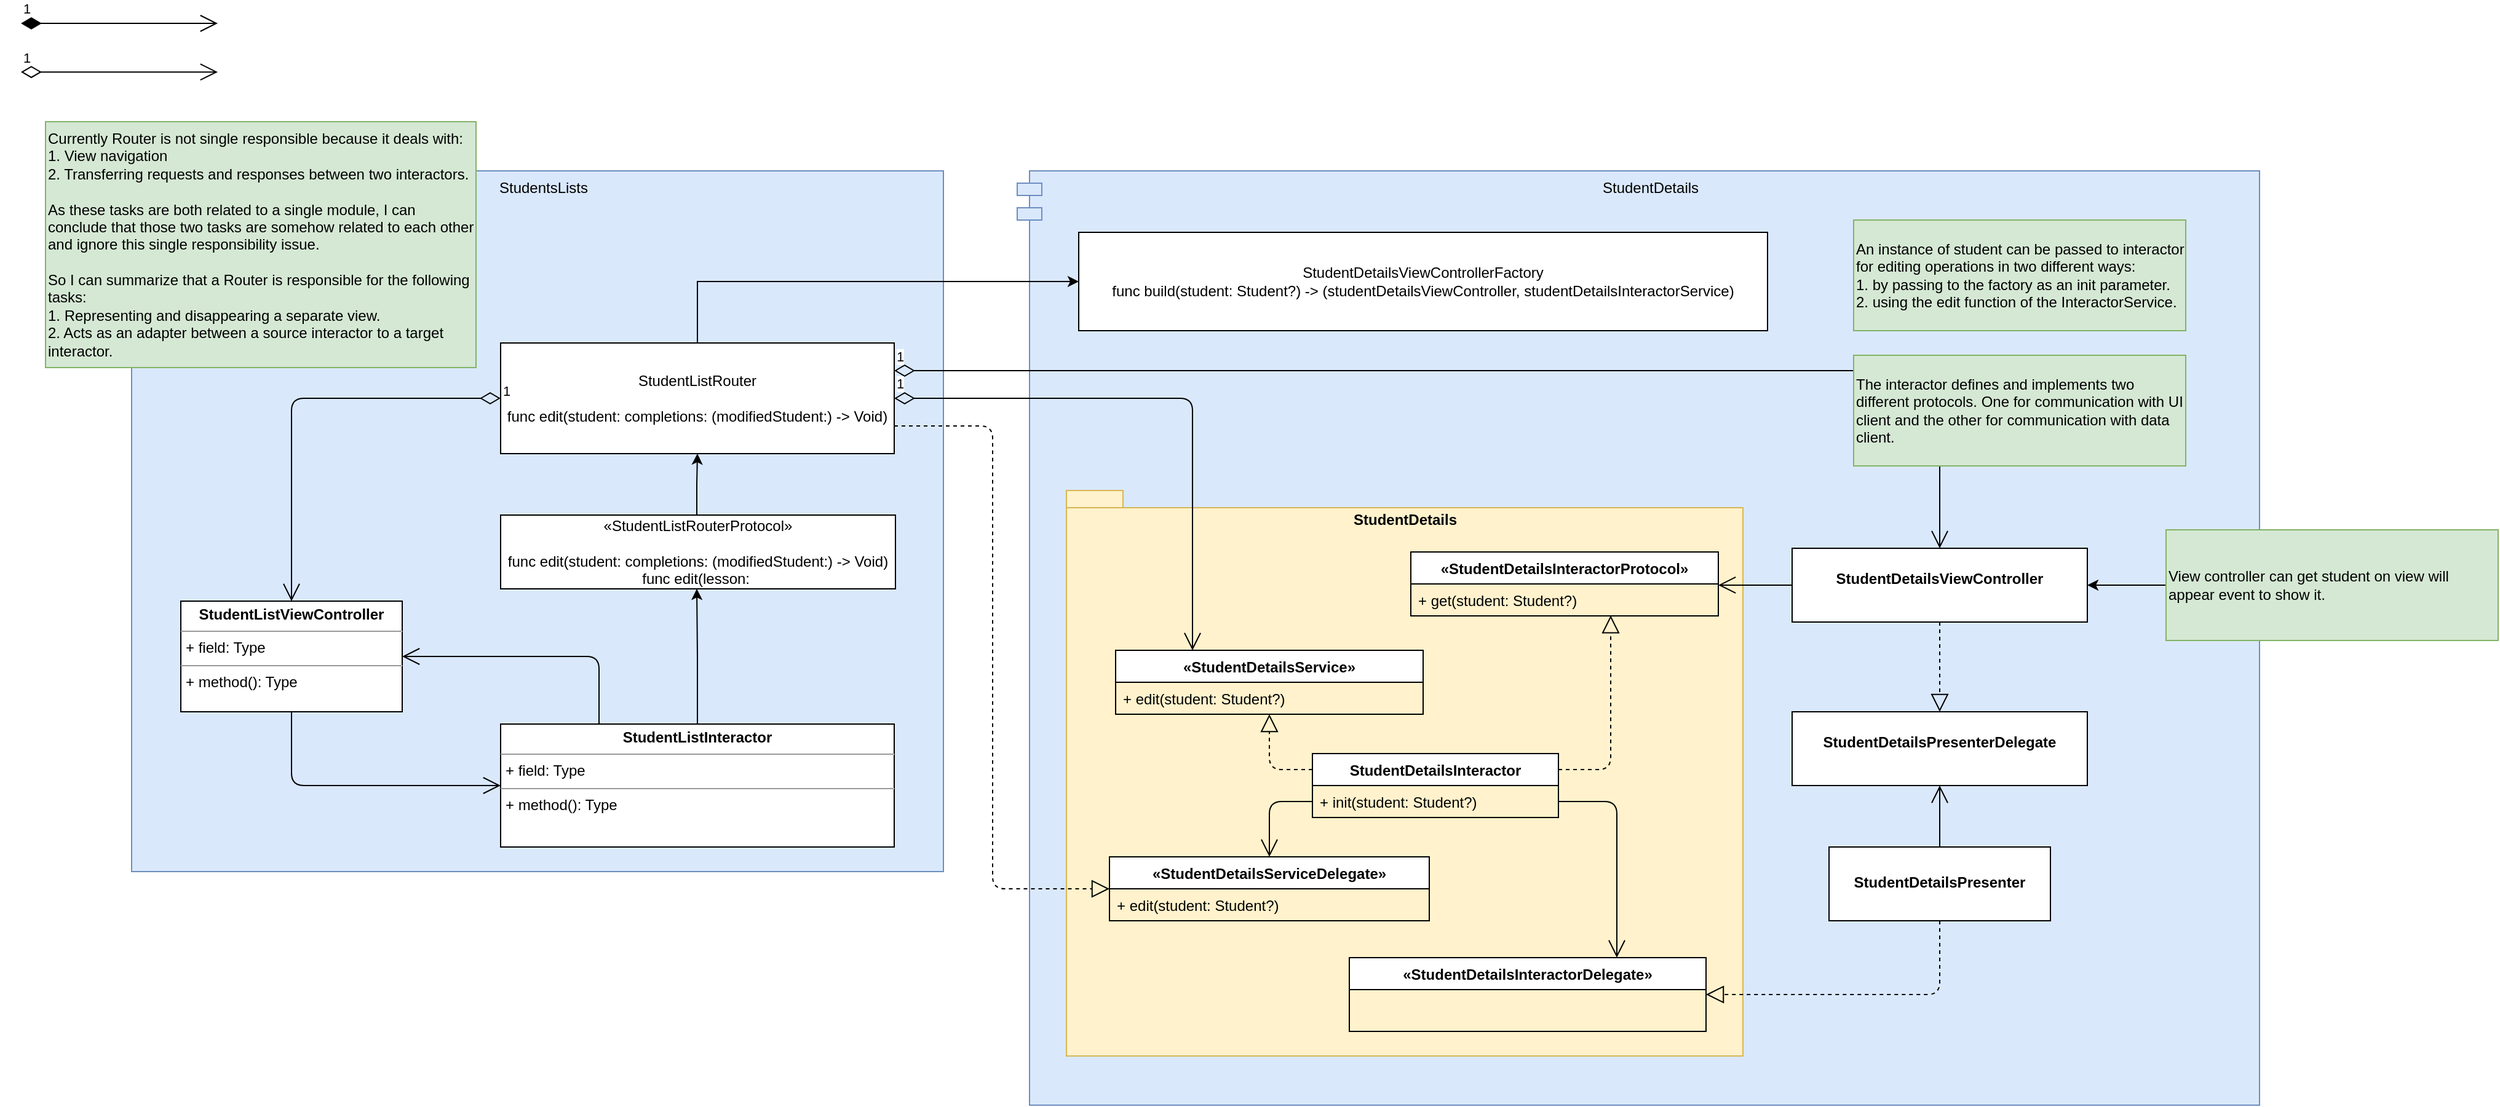<mxfile version="14.5.1" type="device"><diagram id="0GAtirjlXdA7wDwq5wBD" name="Page-1"><mxGraphModel dx="1186" dy="672" grid="1" gridSize="10" guides="1" tooltips="1" connect="1" arrows="1" fold="1" page="1" pageScale="1" pageWidth="1654" pageHeight="1169" math="0" shadow="0"><root><mxCell id="0"/><mxCell id="1" parent="0"/><mxCell id="vvAdxp7hawPMaIuDPKN2-91" value="StudentsLists" style="shape=module;align=left;spacingLeft=20;align=center;verticalAlign=top;fillColor=#dae8fc;strokeColor=#6c8ebf;" parent="1" vertex="1"><mxGeometry x="110" y="160" width="670" height="570" as="geometry"/></mxCell><mxCell id="vvAdxp7hawPMaIuDPKN2-80" value="StudentDetails" style="shape=module;align=left;spacingLeft=20;align=center;verticalAlign=top;fillColor=#dae8fc;strokeColor=#6c8ebf;" parent="1" vertex="1"><mxGeometry x="840" y="160" width="1010" height="760" as="geometry"/></mxCell><mxCell id="vvAdxp7hawPMaIuDPKN2-32" value="StudentDetails" style="shape=folder;fontStyle=1;spacingTop=10;tabWidth=40;tabHeight=14;tabPosition=left;html=1;verticalAlign=top;fillColor=#fff2cc;strokeColor=#d6b656;" parent="1" vertex="1"><mxGeometry x="880" y="420" width="550" height="460" as="geometry"/></mxCell><mxCell id="vvAdxp7hawPMaIuDPKN2-13" style="edgeStyle=elbowEdgeStyle;rounded=0;orthogonalLoop=1;jettySize=auto;elbow=vertical;html=1;entryX=0.5;entryY=1;entryDx=0;entryDy=0;exitX=0.5;exitY=0;exitDx=0;exitDy=0;" parent="1" source="vvAdxp7hawPMaIuDPKN2-46" edge="1"><mxGeometry relative="1" as="geometry"><mxPoint x="660" y="620" as="sourcePoint"/><mxPoint x="579.5" y="500" as="targetPoint"/></mxGeometry></mxCell><mxCell id="vvAdxp7hawPMaIuDPKN2-17" style="edgeStyle=elbowEdgeStyle;rounded=0;orthogonalLoop=1;jettySize=auto;elbow=vertical;html=1;entryX=0.5;entryY=1;entryDx=0;entryDy=0;" parent="1" target="vvAdxp7hawPMaIuDPKN2-16" edge="1"><mxGeometry relative="1" as="geometry"><mxPoint x="579.5" y="440" as="sourcePoint"/></mxGeometry></mxCell><mxCell id="vvAdxp7hawPMaIuDPKN2-12" value="«StudentListRouterProtocol»&lt;br&gt;&lt;br&gt;func edit(student: completions: (modifiedStudent:) -&amp;gt; Void)&lt;br&gt;func edit(lesson:&amp;nbsp;" style="rounded=0;whiteSpace=wrap;html=1;" parent="1" vertex="1"><mxGeometry x="420" y="440" width="321" height="60" as="geometry"/></mxCell><mxCell id="vvAdxp7hawPMaIuDPKN2-15" value="1" style="endArrow=open;html=1;endSize=12;startArrow=diamondThin;startSize=14;startFill=1;edgeStyle=orthogonalEdgeStyle;align=left;verticalAlign=bottom;" parent="1" edge="1"><mxGeometry x="-1" y="3" relative="1" as="geometry"><mxPoint x="30" y="40" as="sourcePoint"/><mxPoint x="190" y="40" as="targetPoint"/></mxGeometry></mxCell><mxCell id="vvAdxp7hawPMaIuDPKN2-19" value="" style="edgeStyle=orthogonalEdgeStyle;rounded=0;orthogonalLoop=1;jettySize=auto;elbow=vertical;html=1;entryX=0;entryY=0.5;entryDx=0;entryDy=0;exitX=0.5;exitY=0;exitDx=0;exitDy=0;" parent="1" source="vvAdxp7hawPMaIuDPKN2-16" target="vvAdxp7hawPMaIuDPKN2-18" edge="1"><mxGeometry relative="1" as="geometry"/></mxCell><mxCell id="vvAdxp7hawPMaIuDPKN2-16" value="StudentListRouter&lt;br&gt;&lt;br&gt;func edit(student: completions: (modifiedStudent:) -&amp;gt; Void)" style="rounded=0;whiteSpace=wrap;html=1;" parent="1" vertex="1"><mxGeometry x="420" y="300" width="320" height="90" as="geometry"/></mxCell><mxCell id="vvAdxp7hawPMaIuDPKN2-18" value="StudentDetailsViewControllerFactory&lt;br&gt;func build(student: Student?) -&amp;gt; (studentDetailsViewController, studentDetailsInteractorService)" style="rounded=0;whiteSpace=wrap;html=1;" parent="1" vertex="1"><mxGeometry x="890" y="210" width="560" height="80" as="geometry"/></mxCell><mxCell id="vvAdxp7hawPMaIuDPKN2-20" value="1" style="endArrow=open;html=1;endSize=12;startArrow=diamondThin;startSize=14;startFill=0;edgeStyle=orthogonalEdgeStyle;align=left;verticalAlign=bottom;" parent="1" edge="1"><mxGeometry x="-1" y="3" relative="1" as="geometry"><mxPoint x="30" y="79.58" as="sourcePoint"/><mxPoint x="190" y="79.58" as="targetPoint"/></mxGeometry></mxCell><mxCell id="vvAdxp7hawPMaIuDPKN2-21" value="1" style="endArrow=open;html=1;endSize=12;startArrow=diamondThin;startSize=14;startFill=0;edgeStyle=orthogonalEdgeStyle;align=left;verticalAlign=bottom;entryX=0.5;entryY=0;entryDx=0;entryDy=0;exitX=0;exitY=0.5;exitDx=0;exitDy=0;" parent="1" source="vvAdxp7hawPMaIuDPKN2-16" target="vvAdxp7hawPMaIuDPKN2-43" edge="1"><mxGeometry x="-1" y="3" relative="1" as="geometry"><mxPoint x="190" y="290.0" as="sourcePoint"/><mxPoint x="350" y="290.0" as="targetPoint"/></mxGeometry></mxCell><mxCell id="vvAdxp7hawPMaIuDPKN2-22" value="1" style="endArrow=open;html=1;endSize=12;startArrow=diamondThin;startSize=14;startFill=0;edgeStyle=orthogonalEdgeStyle;align=left;verticalAlign=bottom;entryX=0.5;entryY=0;entryDx=0;entryDy=0;exitX=1;exitY=0.25;exitDx=0;exitDy=0;" parent="1" source="vvAdxp7hawPMaIuDPKN2-16" target="vvAdxp7hawPMaIuDPKN2-24" edge="1"><mxGeometry x="-1" y="3" relative="1" as="geometry"><mxPoint x="640" y="350" as="sourcePoint"/><mxPoint x="880" y="480" as="targetPoint"/></mxGeometry></mxCell><mxCell id="vvAdxp7hawPMaIuDPKN2-23" value="1" style="endArrow=open;html=1;endSize=12;startArrow=diamondThin;startSize=14;startFill=0;edgeStyle=orthogonalEdgeStyle;align=left;verticalAlign=bottom;exitX=1;exitY=0.5;exitDx=0;exitDy=0;entryX=0.25;entryY=0;entryDx=0;entryDy=0;" parent="1" source="vvAdxp7hawPMaIuDPKN2-16" target="vvAdxp7hawPMaIuDPKN2-82" edge="1"><mxGeometry x="-1" y="3" relative="1" as="geometry"><mxPoint x="650" y="360" as="sourcePoint"/><mxPoint x="727.5" y="620" as="targetPoint"/></mxGeometry></mxCell><mxCell id="707fOp1wSf-JvDC_22G3-2" value="" style="edgeStyle=orthogonalEdgeStyle;rounded=0;orthogonalLoop=1;jettySize=auto;html=1;endArrow=none;endFill=0;startArrow=classic;startFill=1;" parent="1" source="vvAdxp7hawPMaIuDPKN2-24" target="707fOp1wSf-JvDC_22G3-1" edge="1"><mxGeometry relative="1" as="geometry"/></mxCell><mxCell id="vvAdxp7hawPMaIuDPKN2-24" value="&lt;p style=&quot;margin: 0px ; margin-top: 4px ; text-align: center&quot;&gt;&lt;br&gt;&lt;b&gt;StudentDetailsViewController&lt;/b&gt;&lt;/p&gt;" style="verticalAlign=top;align=left;overflow=fill;fontSize=12;fontFamily=Helvetica;html=1;" parent="1" vertex="1"><mxGeometry x="1470" y="467" width="240" height="60" as="geometry"/></mxCell><mxCell id="vvAdxp7hawPMaIuDPKN2-28" value="" style="endArrow=open;endFill=1;endSize=12;html=1;elbow=vertical;exitX=0;exitY=0.5;exitDx=0;exitDy=0;entryX=1;entryY=0.038;entryDx=0;entryDy=0;entryPerimeter=0;" parent="1" source="vvAdxp7hawPMaIuDPKN2-24" target="vvAdxp7hawPMaIuDPKN2-70" edge="1"><mxGeometry width="160" relative="1" as="geometry"><mxPoint x="1350" y="400" as="sourcePoint"/><mxPoint x="1280" y="495" as="targetPoint"/></mxGeometry></mxCell><mxCell id="vvAdxp7hawPMaIuDPKN2-29" value="" style="endArrow=block;dashed=1;endFill=0;endSize=12;html=1;edgeStyle=orthogonalEdgeStyle;exitX=1;exitY=0.25;exitDx=0;exitDy=0;entryX=0.65;entryY=0.987;entryDx=0;entryDy=0;entryPerimeter=0;" parent="1" source="vvAdxp7hawPMaIuDPKN2-60" target="vvAdxp7hawPMaIuDPKN2-70" edge="1"><mxGeometry width="160" relative="1" as="geometry"><mxPoint x="1055" y="620" as="sourcePoint"/><mxPoint x="1055" y="580" as="targetPoint"/></mxGeometry></mxCell><mxCell id="vvAdxp7hawPMaIuDPKN2-31" value="" style="endArrow=open;endFill=1;endSize=12;html=1;edgeStyle=orthogonalEdgeStyle;exitX=1;exitY=0.5;exitDx=0;exitDy=0;entryX=0.75;entryY=0;entryDx=0;entryDy=0;" parent="1" source="vvAdxp7hawPMaIuDPKN2-63" target="vvAdxp7hawPMaIuDPKN2-72" edge="1"><mxGeometry width="160" relative="1" as="geometry"><mxPoint x="1055" y="700" as="sourcePoint"/><mxPoint x="1055" y="780" as="targetPoint"/></mxGeometry></mxCell><mxCell id="vvAdxp7hawPMaIuDPKN2-33" value="&lt;p style=&quot;margin: 0px ; margin-top: 4px ; text-align: center&quot;&gt;&lt;b&gt;&lt;br&gt;&lt;/b&gt;&lt;/p&gt;&lt;p style=&quot;margin: 0px ; margin-top: 4px ; text-align: center&quot;&gt;&lt;b&gt;StudentDetailsPresenter&lt;/b&gt;&lt;/p&gt;" style="verticalAlign=top;align=left;overflow=fill;fontSize=12;fontFamily=Helvetica;html=1;" parent="1" vertex="1"><mxGeometry x="1500" y="710" width="180" height="60" as="geometry"/></mxCell><mxCell id="vvAdxp7hawPMaIuDPKN2-34" value="" style="endArrow=block;dashed=1;endFill=0;endSize=12;html=1;entryX=1;entryY=0.5;entryDx=0;entryDy=0;edgeStyle=orthogonalEdgeStyle;exitX=0.5;exitY=1;exitDx=0;exitDy=0;" parent="1" source="vvAdxp7hawPMaIuDPKN2-33" target="vvAdxp7hawPMaIuDPKN2-72" edge="1"><mxGeometry width="160" relative="1" as="geometry"><mxPoint x="1350" y="690" as="sourcePoint"/><mxPoint x="1135" y="819" as="targetPoint"/></mxGeometry></mxCell><mxCell id="vvAdxp7hawPMaIuDPKN2-35" value="&lt;p style=&quot;margin: 0px ; margin-top: 4px ; text-align: center&quot;&gt;&lt;br&gt;&lt;b&gt;StudentDetailsPresenterDelegate&lt;/b&gt;&lt;/p&gt;" style="verticalAlign=top;align=left;overflow=fill;fontSize=12;fontFamily=Helvetica;html=1;" parent="1" vertex="1"><mxGeometry x="1470" y="600" width="240" height="60" as="geometry"/></mxCell><mxCell id="vvAdxp7hawPMaIuDPKN2-36" value="" style="endArrow=open;endFill=1;endSize=12;html=1;" parent="1" source="vvAdxp7hawPMaIuDPKN2-33" target="vvAdxp7hawPMaIuDPKN2-35" edge="1"><mxGeometry width="160" relative="1" as="geometry"><mxPoint x="1350" y="470" as="sourcePoint"/><mxPoint x="1350" y="470" as="targetPoint"/></mxGeometry></mxCell><mxCell id="vvAdxp7hawPMaIuDPKN2-37" value="" style="endArrow=block;dashed=1;endFill=0;endSize=12;html=1;entryX=0.5;entryY=0;entryDx=0;entryDy=0;edgeStyle=elbowEdgeStyle;elbow=vertical;exitX=0.5;exitY=1;exitDx=0;exitDy=0;" parent="1" source="vvAdxp7hawPMaIuDPKN2-24" target="vvAdxp7hawPMaIuDPKN2-35" edge="1"><mxGeometry width="160" relative="1" as="geometry"><mxPoint x="1470" y="515" as="sourcePoint"/><mxPoint x="1450" y="430" as="targetPoint"/></mxGeometry></mxCell><mxCell id="vvAdxp7hawPMaIuDPKN2-43" value="&lt;p style=&quot;margin: 0px ; margin-top: 4px ; text-align: center&quot;&gt;&lt;b&gt;StudentListViewController&lt;/b&gt;&lt;/p&gt;&lt;hr size=&quot;1&quot;&gt;&lt;p style=&quot;margin: 0px ; margin-left: 4px&quot;&gt;+ field: Type&lt;/p&gt;&lt;hr size=&quot;1&quot;&gt;&lt;p style=&quot;margin: 0px ; margin-left: 4px&quot;&gt;+ method(): Type&lt;/p&gt;" style="verticalAlign=top;align=left;overflow=fill;fontSize=12;fontFamily=Helvetica;html=1;" parent="1" vertex="1"><mxGeometry x="160" y="510" width="180" height="90" as="geometry"/></mxCell><mxCell id="vvAdxp7hawPMaIuDPKN2-46" value="&lt;p style=&quot;margin: 0px ; margin-top: 4px ; text-align: center&quot;&gt;&lt;b&gt;StudentListInteractor&lt;/b&gt;&lt;/p&gt;&lt;hr size=&quot;1&quot;&gt;&lt;p style=&quot;margin: 0px ; margin-left: 4px&quot;&gt;+ field: Type&lt;/p&gt;&lt;hr size=&quot;1&quot;&gt;&lt;p style=&quot;margin: 0px ; margin-left: 4px&quot;&gt;+ method(): Type&lt;/p&gt;" style="verticalAlign=top;align=left;overflow=fill;fontSize=12;fontFamily=Helvetica;html=1;" parent="1" vertex="1"><mxGeometry x="420" y="610" width="320" height="100" as="geometry"/></mxCell><mxCell id="vvAdxp7hawPMaIuDPKN2-50" value="" style="endArrow=open;endFill=1;endSize=12;html=1;entryX=0;entryY=0.5;entryDx=0;entryDy=0;edgeStyle=orthogonalEdgeStyle;exitX=0.5;exitY=1;exitDx=0;exitDy=0;" parent="1" source="vvAdxp7hawPMaIuDPKN2-43" target="vvAdxp7hawPMaIuDPKN2-46" edge="1"><mxGeometry width="160" relative="1" as="geometry"><mxPoint x="250" y="640" as="sourcePoint"/><mxPoint x="250" y="800" as="targetPoint"/></mxGeometry></mxCell><mxCell id="vvAdxp7hawPMaIuDPKN2-51" value="" style="endArrow=open;endFill=1;endSize=12;html=1;entryX=1;entryY=0.5;entryDx=0;entryDy=0;exitX=0.25;exitY=0;exitDx=0;exitDy=0;edgeStyle=orthogonalEdgeStyle;" parent="1" source="vvAdxp7hawPMaIuDPKN2-46" target="vvAdxp7hawPMaIuDPKN2-43" edge="1"><mxGeometry width="160" relative="1" as="geometry"><mxPoint x="260" y="665" as="sourcePoint"/><mxPoint x="260" y="665" as="targetPoint"/></mxGeometry></mxCell><mxCell id="vvAdxp7hawPMaIuDPKN2-60" value="StudentDetailsInteractor" style="swimlane;fontStyle=1;align=center;verticalAlign=top;childLayout=stackLayout;horizontal=1;startSize=26;horizontalStack=0;resizeParent=1;resizeParentMax=0;resizeLast=0;collapsible=1;marginBottom=0;" parent="1" vertex="1"><mxGeometry x="1080" y="634" width="200" height="52" as="geometry"/></mxCell><mxCell id="vvAdxp7hawPMaIuDPKN2-63" value="+ init(student: Student?)" style="text;strokeColor=none;fillColor=none;align=left;verticalAlign=top;spacingLeft=4;spacingRight=4;overflow=hidden;rotatable=0;points=[[0,0.5],[1,0.5]];portConstraint=eastwest;" parent="vvAdxp7hawPMaIuDPKN2-60" vertex="1"><mxGeometry y="26" width="200" height="26" as="geometry"/></mxCell><mxCell id="vvAdxp7hawPMaIuDPKN2-67" value="«StudentDetailsInteractorProtocol»" style="swimlane;fontStyle=1;align=center;verticalAlign=top;childLayout=stackLayout;horizontal=1;startSize=26;horizontalStack=0;resizeParent=1;resizeParentMax=0;resizeLast=0;collapsible=1;marginBottom=0;" parent="1" vertex="1"><mxGeometry x="1160" y="470" width="250" height="52" as="geometry"/></mxCell><mxCell id="vvAdxp7hawPMaIuDPKN2-70" value="+ get(student: Student?)" style="text;strokeColor=none;fillColor=none;align=left;verticalAlign=top;spacingLeft=4;spacingRight=4;overflow=hidden;rotatable=0;points=[[0,0.5],[1,0.5]];portConstraint=eastwest;" parent="vvAdxp7hawPMaIuDPKN2-67" vertex="1"><mxGeometry y="26" width="250" height="26" as="geometry"/></mxCell><mxCell id="vvAdxp7hawPMaIuDPKN2-72" value="«StudentDetailsInteractorDelegate»" style="swimlane;fontStyle=1;align=center;verticalAlign=top;childLayout=stackLayout;horizontal=1;startSize=26;horizontalStack=0;resizeParent=1;resizeParentMax=0;resizeLast=0;collapsible=1;marginBottom=0;" parent="1" vertex="1"><mxGeometry x="1110" y="800" width="290" height="60" as="geometry"/></mxCell><mxCell id="vvAdxp7hawPMaIuDPKN2-78" value="An instance of student can be passed to interactor for editing operations in two different ways:&lt;br&gt;1. by passing to the factory as an init parameter.&lt;br&gt;2. using the edit function of the InteractorService." style="text;html=1;strokeColor=#82b366;fillColor=#d5e8d4;align=left;verticalAlign=middle;whiteSpace=wrap;rounded=0;" parent="1" vertex="1"><mxGeometry x="1520" y="200" width="270" height="90" as="geometry"/></mxCell><mxCell id="vvAdxp7hawPMaIuDPKN2-82" value="«StudentDetailsService»" style="swimlane;fontStyle=1;align=center;verticalAlign=top;childLayout=stackLayout;horizontal=1;startSize=26;horizontalStack=0;resizeParent=1;resizeParentMax=0;resizeLast=0;collapsible=1;marginBottom=0;" parent="1" vertex="1"><mxGeometry x="920" y="550" width="250" height="52" as="geometry"/></mxCell><mxCell id="vvAdxp7hawPMaIuDPKN2-83" value="+ edit(student: Student?)" style="text;strokeColor=none;fillColor=none;align=left;verticalAlign=top;spacingLeft=4;spacingRight=4;overflow=hidden;rotatable=0;points=[[0,0.5],[1,0.5]];portConstraint=eastwest;" parent="vvAdxp7hawPMaIuDPKN2-82" vertex="1"><mxGeometry y="26" width="250" height="26" as="geometry"/></mxCell><mxCell id="vvAdxp7hawPMaIuDPKN2-86" value="The interactor defines and implements two different protocols. One for communication with UI client and the other for communication with data client." style="text;html=1;strokeColor=#82b366;fillColor=#d5e8d4;align=left;verticalAlign=middle;whiteSpace=wrap;rounded=0;" parent="1" vertex="1"><mxGeometry x="1520" y="310" width="270" height="90" as="geometry"/></mxCell><mxCell id="vvAdxp7hawPMaIuDPKN2-87" value="«StudentDetailsServiceDelegate»" style="swimlane;fontStyle=1;align=center;verticalAlign=top;childLayout=stackLayout;horizontal=1;startSize=26;horizontalStack=0;resizeParent=1;resizeParentMax=0;resizeLast=0;collapsible=1;marginBottom=0;" parent="1" vertex="1"><mxGeometry x="915" y="718" width="260" height="52" as="geometry"/></mxCell><mxCell id="vvAdxp7hawPMaIuDPKN2-88" value="+ edit(student: Student?)" style="text;strokeColor=none;fillColor=none;align=left;verticalAlign=top;spacingLeft=4;spacingRight=4;overflow=hidden;rotatable=0;points=[[0,0.5],[1,0.5]];portConstraint=eastwest;" parent="vvAdxp7hawPMaIuDPKN2-87" vertex="1"><mxGeometry y="26" width="260" height="26" as="geometry"/></mxCell><mxCell id="vvAdxp7hawPMaIuDPKN2-89" value="" style="endArrow=open;endFill=1;endSize=12;html=1;entryX=0.5;entryY=0;entryDx=0;entryDy=0;edgeStyle=orthogonalEdgeStyle;" parent="1" source="vvAdxp7hawPMaIuDPKN2-63" target="vvAdxp7hawPMaIuDPKN2-87" edge="1"><mxGeometry width="160" relative="1" as="geometry"><mxPoint x="1120" y="710" as="sourcePoint"/><mxPoint x="1280" y="710" as="targetPoint"/></mxGeometry></mxCell><mxCell id="vvAdxp7hawPMaIuDPKN2-85" value="" style="endArrow=block;dashed=1;endFill=0;endSize=12;html=1;edgeStyle=orthogonalEdgeStyle;exitX=0;exitY=0.25;exitDx=0;exitDy=0;" parent="1" source="vvAdxp7hawPMaIuDPKN2-60" target="vvAdxp7hawPMaIuDPKN2-82" edge="1"><mxGeometry width="160" relative="1" as="geometry"><mxPoint x="1125" y="644" as="sourcePoint"/><mxPoint x="1285" y="644" as="targetPoint"/></mxGeometry></mxCell><mxCell id="vvAdxp7hawPMaIuDPKN2-90" value="" style="endArrow=block;dashed=1;endFill=0;endSize=12;html=1;exitX=1;exitY=0.75;exitDx=0;exitDy=0;entryX=0;entryY=0.5;entryDx=0;entryDy=0;edgeStyle=orthogonalEdgeStyle;" parent="1" source="vvAdxp7hawPMaIuDPKN2-16" target="vvAdxp7hawPMaIuDPKN2-87" edge="1"><mxGeometry width="160" relative="1" as="geometry"><mxPoint x="630" y="345" as="sourcePoint"/><mxPoint x="790" y="345" as="targetPoint"/><Array as="points"><mxPoint x="820" y="368"/><mxPoint x="820" y="744"/></Array></mxGeometry></mxCell><mxCell id="vvAdxp7hawPMaIuDPKN2-92" value="Currently Router is not single responsible because it deals with:&lt;br&gt;1. View navigation&lt;br&gt;2. Transferring requests and responses between two interactors.&lt;br&gt;&lt;br&gt;As these tasks are both related to a single module, I can conclude that those two tasks are somehow related to each other and ignore this single responsibility issue.&lt;br&gt;&lt;br&gt;So I can summarize that a Router is responsible for the following tasks:&lt;br&gt;1. Representing and disappearing a separate view.&lt;br&gt;2. Acts as an adapter between a source interactor to a target interactor." style="text;html=1;strokeColor=#82b366;fillColor=#d5e8d4;align=left;verticalAlign=middle;whiteSpace=wrap;rounded=0;" parent="1" vertex="1"><mxGeometry x="50" y="120" width="350" height="200" as="geometry"/></mxCell><mxCell id="707fOp1wSf-JvDC_22G3-1" value="View controller can get student on view will appear event to show it." style="text;html=1;strokeColor=#82b366;fillColor=#d5e8d4;align=left;verticalAlign=middle;whiteSpace=wrap;rounded=0;" parent="1" vertex="1"><mxGeometry x="1774" y="452" width="270" height="90" as="geometry"/></mxCell></root></mxGraphModel></diagram></mxfile>